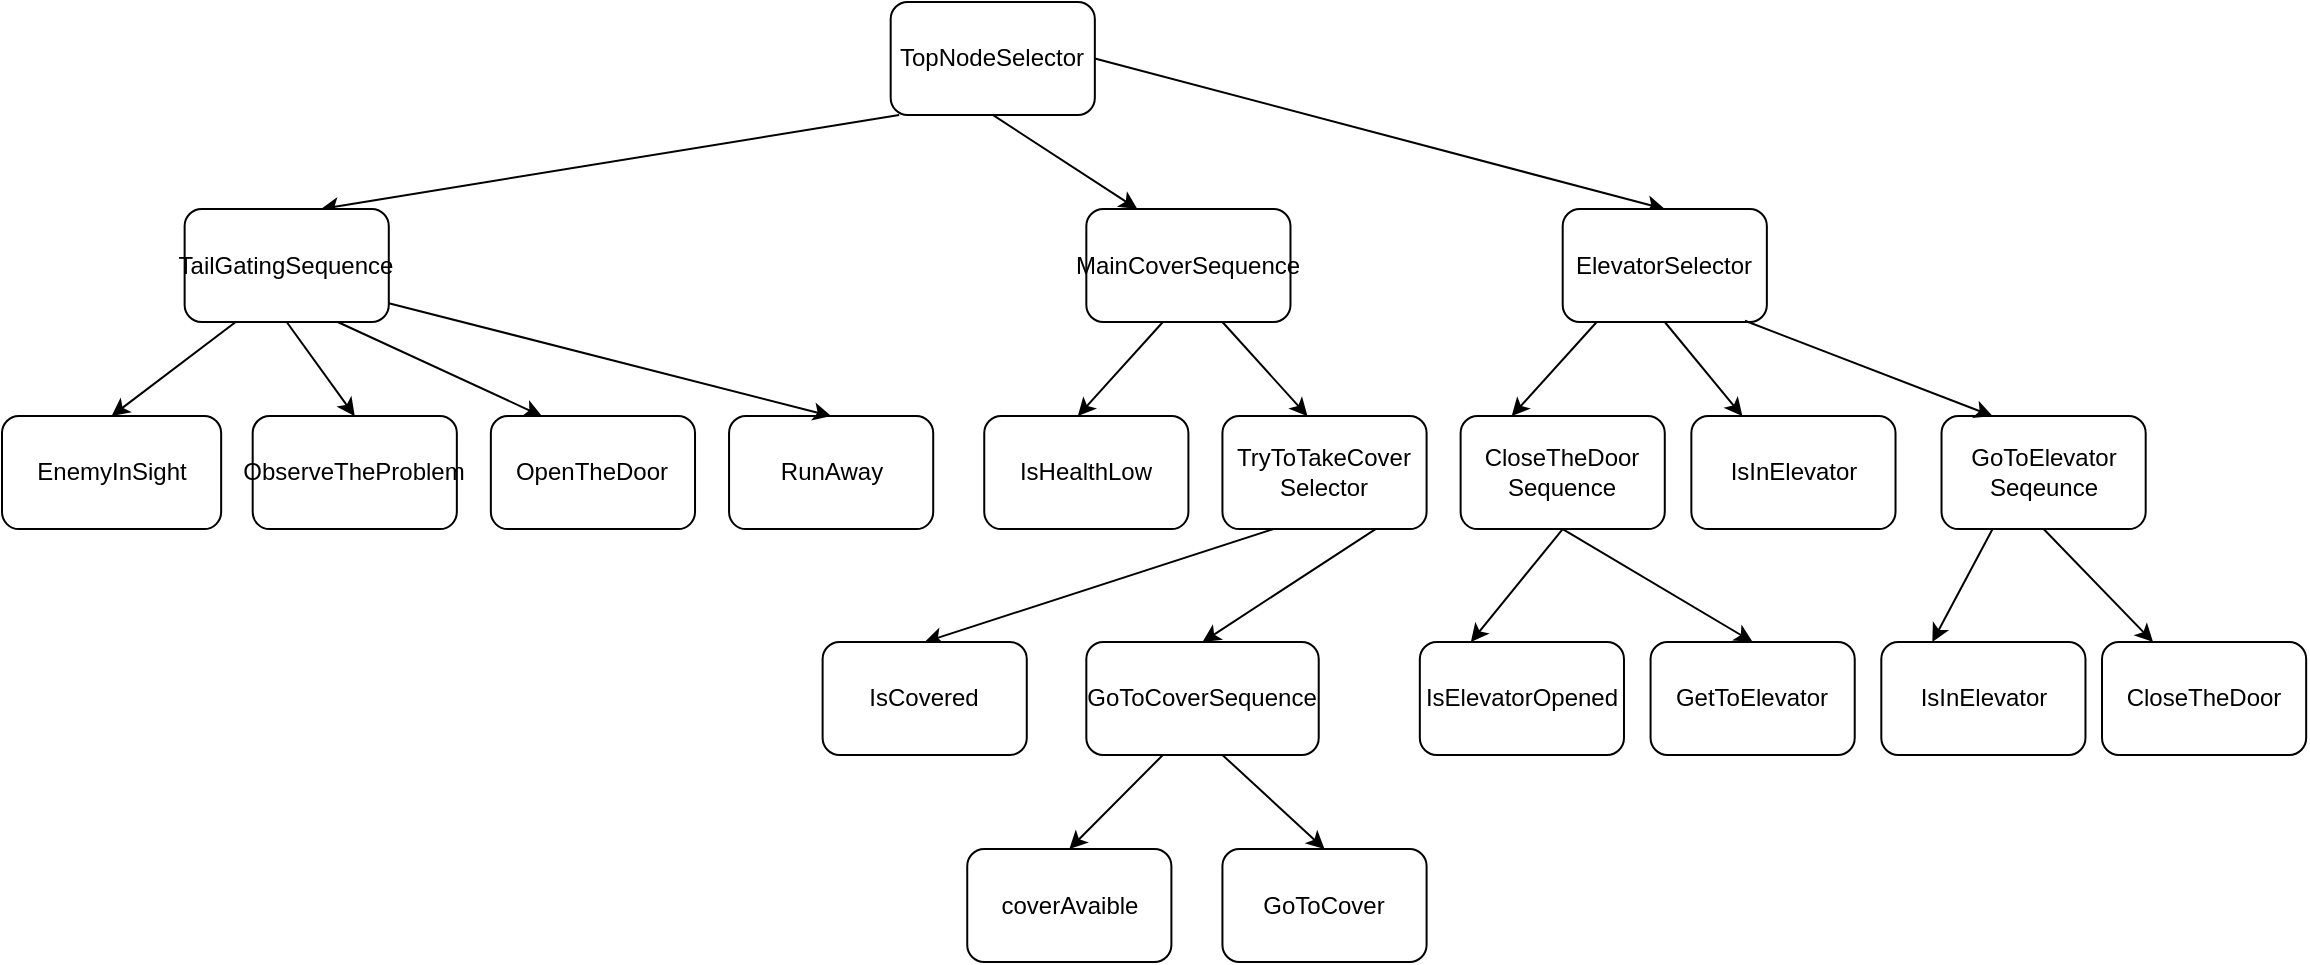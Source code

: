 <mxfile version="17.5.0" type="github"><diagram id="aNkTvLlGlRAXNMfGRCiO" name="Page-1"><mxGraphModel dx="1550" dy="809" grid="1" gridSize="10" guides="1" tooltips="1" connect="1" arrows="1" fold="1" page="1" pageScale="1" pageWidth="1169" pageHeight="827" math="0" shadow="0"><root><mxCell id="0"/><mxCell id="1" parent="0"/><mxCell id="AuxtAn-7Y95hwLQG99zc-4" value="EnemyInSight" style="rounded=1;whiteSpace=wrap;html=1;fontSize=12;spacing=2;container=0;" vertex="1" parent="1"><mxGeometry x="10" y="257.059" width="109.575" height="56.471" as="geometry"/></mxCell><mxCell id="AuxtAn-7Y95hwLQG99zc-35" value="" style="group" vertex="1" connectable="0" parent="1"><mxGeometry x="101.313" y="50" width="980.53" height="480.0" as="geometry"/></mxCell><mxCell id="AuxtAn-7Y95hwLQG99zc-18" value="IsInElevator" style="rounded=1;whiteSpace=wrap;html=1;fontSize=12;spacing=2;container=0;" vertex="1" parent="AuxtAn-7Y95hwLQG99zc-35"><mxGeometry x="753.365" y="207.059" width="102.079" height="56.471" as="geometry"/></mxCell><mxCell id="AuxtAn-7Y95hwLQG99zc-19" value="" style="endArrow=classic;html=1;rounded=0;entryX=0.25;entryY=0;entryDx=0;entryDy=0;fontSize=12;spacing=2;exitX=0.5;exitY=1;exitDx=0;exitDy=0;" edge="1" parent="AuxtAn-7Y95hwLQG99zc-35" target="AuxtAn-7Y95hwLQG99zc-18" source="AuxtAn-7Y95hwLQG99zc-13"><mxGeometry width="50" height="50" relative="1" as="geometry"><mxPoint x="821.418" y="160" as="sourcePoint"/><mxPoint x="854.635" y="157.059" as="targetPoint"/></mxGeometry></mxCell><mxCell id="K40myK_4YShfCYtrGLyM-1" value="TopNodeSelector" style="rounded=1;whiteSpace=wrap;html=1;fontSize=12;spacing=2;container=0;" parent="AuxtAn-7Y95hwLQG99zc-35" vertex="1"><mxGeometry x="353.025" width="102.079" height="56.471" as="geometry"/></mxCell><mxCell id="K40myK_4YShfCYtrGLyM-2" value="" style="endArrow=classic;html=1;rounded=0;entryX=0.5;entryY=0;entryDx=0;entryDy=0;fontSize=12;spacing=2;" parent="AuxtAn-7Y95hwLQG99zc-35" edge="1"><mxGeometry width="50" height="50" relative="1" as="geometry"><mxPoint x="357.278" y="56.471" as="sourcePoint"/><mxPoint x="68.053" y="103.529" as="targetPoint"/></mxGeometry></mxCell><mxCell id="K40myK_4YShfCYtrGLyM-9" value="" style="endArrow=classic;html=1;rounded=0;entryX=0.25;entryY=0;entryDx=0;entryDy=0;exitX=0.5;exitY=1;exitDx=0;exitDy=0;fontSize=12;spacing=2;" parent="AuxtAn-7Y95hwLQG99zc-35" edge="1" target="K40myK_4YShfCYtrGLyM-34" source="K40myK_4YShfCYtrGLyM-1"><mxGeometry width="50" height="50" relative="1" as="geometry"><mxPoint x="527.411" y="56.471" as="sourcePoint"/><mxPoint x="455.104" y="103.529" as="targetPoint"/></mxGeometry></mxCell><mxCell id="K40myK_4YShfCYtrGLyM-10" value="" style="endArrow=classic;html=1;rounded=0;fontSize=12;spacing=2;" parent="AuxtAn-7Y95hwLQG99zc-35" edge="1"><mxGeometry width="50" height="50" relative="1" as="geometry"><mxPoint x="489.131" y="160" as="sourcePoint"/><mxPoint x="446.598" y="207.059" as="targetPoint"/></mxGeometry></mxCell><mxCell id="K40myK_4YShfCYtrGLyM-11" value="IsHealthLow" style="rounded=1;whiteSpace=wrap;html=1;fontSize=12;spacing=2;container=0;" parent="AuxtAn-7Y95hwLQG99zc-35" vertex="1"><mxGeometry x="399.811" y="207.059" width="102.079" height="56.471" as="geometry"/></mxCell><mxCell id="K40myK_4YShfCYtrGLyM-12" value="" style="endArrow=classic;html=1;rounded=0;fontSize=12;spacing=2;" parent="AuxtAn-7Y95hwLQG99zc-35" edge="1"><mxGeometry width="50" height="50" relative="1" as="geometry"><mxPoint x="518.904" y="160" as="sourcePoint"/><mxPoint x="561.437" y="207.059" as="targetPoint"/></mxGeometry></mxCell><mxCell id="K40myK_4YShfCYtrGLyM-13" value="TryToTakeCover&lt;br style=&quot;font-size: 12px;&quot;&gt;Selector" style="rounded=1;whiteSpace=wrap;html=1;fontSize=12;spacing=2;container=0;" parent="AuxtAn-7Y95hwLQG99zc-35" vertex="1"><mxGeometry x="518.904" y="207.059" width="102.079" height="56.471" as="geometry"/></mxCell><mxCell id="K40myK_4YShfCYtrGLyM-14" value="" style="endArrow=classic;html=1;rounded=0;entryX=0.5;entryY=0;entryDx=0;entryDy=0;exitX=0.25;exitY=1;exitDx=0;exitDy=0;fontSize=12;spacing=2;" parent="AuxtAn-7Y95hwLQG99zc-35" source="K40myK_4YShfCYtrGLyM-13" target="K40myK_4YShfCYtrGLyM-15" edge="1"><mxGeometry width="50" height="50" relative="1" as="geometry"><mxPoint x="544.424" y="263.529" as="sourcePoint"/><mxPoint x="501.891" y="310.588" as="targetPoint"/></mxGeometry></mxCell><mxCell id="K40myK_4YShfCYtrGLyM-15" value="IsCovered" style="rounded=1;whiteSpace=wrap;html=1;fontSize=12;spacing=2;container=0;" parent="AuxtAn-7Y95hwLQG99zc-35" vertex="1"><mxGeometry x="318.998" y="320" width="102.079" height="56.471" as="geometry"/></mxCell><mxCell id="K40myK_4YShfCYtrGLyM-16" value="GoToCoverSequence" style="rounded=1;whiteSpace=wrap;html=1;fontSize=12;spacing=2;container=0;" parent="AuxtAn-7Y95hwLQG99zc-35" vertex="1"><mxGeometry x="450.851" y="320" width="116.198" height="56.47" as="geometry"/></mxCell><mxCell id="K40myK_4YShfCYtrGLyM-17" value="" style="endArrow=classic;html=1;rounded=0;entryX=0.5;entryY=0;entryDx=0;entryDy=0;exitX=0.75;exitY=1;exitDx=0;exitDy=0;fontSize=12;spacing=2;" parent="AuxtAn-7Y95hwLQG99zc-35" source="K40myK_4YShfCYtrGLyM-13" target="K40myK_4YShfCYtrGLyM-16" edge="1"><mxGeometry width="50" height="50" relative="1" as="geometry"><mxPoint x="552.931" y="272.941" as="sourcePoint"/><mxPoint x="510.397" y="320" as="targetPoint"/></mxGeometry></mxCell><mxCell id="K40myK_4YShfCYtrGLyM-18" value="" style="endArrow=classic;html=1;rounded=0;entryX=0.5;entryY=0;entryDx=0;entryDy=0;exitX=0.25;exitY=1;exitDx=0;exitDy=0;fontSize=12;spacing=2;" parent="AuxtAn-7Y95hwLQG99zc-35" edge="1"><mxGeometry width="50" height="50" relative="1" as="geometry"><mxPoint x="489.131" y="376.471" as="sourcePoint"/><mxPoint x="442.344" y="423.529" as="targetPoint"/></mxGeometry></mxCell><mxCell id="K40myK_4YShfCYtrGLyM-19" value="coverAvaible" style="rounded=1;whiteSpace=wrap;html=1;fontSize=12;spacing=2;container=0;" parent="AuxtAn-7Y95hwLQG99zc-35" vertex="1"><mxGeometry x="391.305" y="423.529" width="102.079" height="56.471" as="geometry"/></mxCell><mxCell id="K40myK_4YShfCYtrGLyM-20" value="GoToCover" style="rounded=1;whiteSpace=wrap;html=1;fontSize=12;spacing=2;container=0;" parent="AuxtAn-7Y95hwLQG99zc-35" vertex="1"><mxGeometry x="518.904" y="423.529" width="102.079" height="56.471" as="geometry"/></mxCell><mxCell id="K40myK_4YShfCYtrGLyM-21" value="" style="endArrow=classic;html=1;rounded=0;entryX=0.5;entryY=0;entryDx=0;entryDy=0;exitX=0.25;exitY=1;exitDx=0;exitDy=0;fontSize=12;spacing=2;" parent="AuxtAn-7Y95hwLQG99zc-35" target="K40myK_4YShfCYtrGLyM-20" edge="1"><mxGeometry width="50" height="50" relative="1" as="geometry"><mxPoint x="518.904" y="376.471" as="sourcePoint"/><mxPoint x="472.118" y="423.529" as="targetPoint"/></mxGeometry></mxCell><mxCell id="K40myK_4YShfCYtrGLyM-34" value="MainCoverSequence" style="rounded=1;whiteSpace=wrap;html=1;fontSize=12;spacing=2;container=0;" parent="AuxtAn-7Y95hwLQG99zc-35" vertex="1"><mxGeometry x="450.851" y="103.529" width="102.079" height="56.471" as="geometry"/></mxCell><mxCell id="AuxtAn-7Y95hwLQG99zc-2" value="TailGatingSequence" style="rounded=1;whiteSpace=wrap;html=1;fontSize=12;spacing=2;container=0;" vertex="1" parent="AuxtAn-7Y95hwLQG99zc-35"><mxGeometry y="103.529" width="102.079" height="56.471" as="geometry"/></mxCell><mxCell id="AuxtAn-7Y95hwLQG99zc-3" value="" style="endArrow=classic;html=1;rounded=0;exitX=0.25;exitY=1;exitDx=0;exitDy=0;entryX=0.5;entryY=0;entryDx=0;entryDy=0;fontSize=12;spacing=2;" edge="1" parent="AuxtAn-7Y95hwLQG99zc-35" source="AuxtAn-7Y95hwLQG99zc-2" target="AuxtAn-7Y95hwLQG99zc-4"><mxGeometry width="50" height="50" relative="1" as="geometry"><mxPoint x="93.573" y="160" as="sourcePoint"/><mxPoint x="51.04" y="207.059" as="targetPoint"/></mxGeometry></mxCell><mxCell id="AuxtAn-7Y95hwLQG99zc-5" value="" style="endArrow=classic;html=1;rounded=0;exitX=0.5;exitY=1;exitDx=0;exitDy=0;entryX=0.5;entryY=0;entryDx=0;entryDy=0;fontSize=12;spacing=2;" edge="1" parent="AuxtAn-7Y95hwLQG99zc-35" source="AuxtAn-7Y95hwLQG99zc-2" target="AuxtAn-7Y95hwLQG99zc-6"><mxGeometry width="50" height="50" relative="1" as="geometry"><mxPoint x="195.652" y="160" as="sourcePoint"/><mxPoint x="170.132" y="207.059" as="targetPoint"/></mxGeometry></mxCell><mxCell id="AuxtAn-7Y95hwLQG99zc-6" value="ObserveTheProblem" style="rounded=1;whiteSpace=wrap;html=1;fontSize=12;spacing=2;container=0;" vertex="1" parent="AuxtAn-7Y95hwLQG99zc-35"><mxGeometry x="34.026" y="207.059" width="102.079" height="56.471" as="geometry"/></mxCell><mxCell id="AuxtAn-7Y95hwLQG99zc-7" value="" style="endArrow=classic;html=1;rounded=0;exitX=0.75;exitY=1;exitDx=0;exitDy=0;entryX=0.25;entryY=0;entryDx=0;entryDy=0;fontSize=12;spacing=2;" edge="1" parent="AuxtAn-7Y95hwLQG99zc-35" source="AuxtAn-7Y95hwLQG99zc-2" target="AuxtAn-7Y95hwLQG99zc-8"><mxGeometry width="50" height="50" relative="1" as="geometry"><mxPoint x="246.692" y="160" as="sourcePoint"/><mxPoint x="170.132" y="207.059" as="targetPoint"/></mxGeometry></mxCell><mxCell id="AuxtAn-7Y95hwLQG99zc-8" value="OpenTheDoor" style="rounded=1;whiteSpace=wrap;html=1;fontSize=12;spacing=2;container=0;" vertex="1" parent="AuxtAn-7Y95hwLQG99zc-35"><mxGeometry x="153.119" y="207.059" width="102.079" height="56.471" as="geometry"/></mxCell><mxCell id="AuxtAn-7Y95hwLQG99zc-10" value="RunAway" style="rounded=1;whiteSpace=wrap;html=1;fontSize=12;spacing=2;container=0;" vertex="1" parent="AuxtAn-7Y95hwLQG99zc-35"><mxGeometry x="272.212" y="207.059" width="102.079" height="56.471" as="geometry"/></mxCell><mxCell id="AuxtAn-7Y95hwLQG99zc-11" value="" style="endArrow=classic;html=1;rounded=0;exitX=0.75;exitY=1;exitDx=0;exitDy=0;entryX=0.5;entryY=0;entryDx=0;entryDy=0;fontSize=12;spacing=2;" edge="1" parent="AuxtAn-7Y95hwLQG99zc-35" target="AuxtAn-7Y95hwLQG99zc-10"><mxGeometry width="50" height="50" relative="1" as="geometry"><mxPoint x="102.079" y="150.588" as="sourcePoint"/><mxPoint x="204.159" y="197.647" as="targetPoint"/></mxGeometry></mxCell><mxCell id="AuxtAn-7Y95hwLQG99zc-12" value="" style="endArrow=classic;html=1;rounded=0;exitX=0.5;exitY=1;exitDx=0;exitDy=0;entryX=0.5;entryY=0;entryDx=0;entryDy=0;fontSize=12;spacing=2;" edge="1" parent="AuxtAn-7Y95hwLQG99zc-35" target="AuxtAn-7Y95hwLQG99zc-13"><mxGeometry width="50" height="50" relative="1" as="geometry"><mxPoint x="455.104" y="28.235" as="sourcePoint"/><mxPoint x="740.076" y="103.529" as="targetPoint"/></mxGeometry></mxCell><mxCell id="AuxtAn-7Y95hwLQG99zc-13" value="ElevatorSelector" style="rounded=1;whiteSpace=wrap;html=1;fontSize=12;spacing=2;container=0;" vertex="1" parent="AuxtAn-7Y95hwLQG99zc-35"><mxGeometry x="689.036" y="103.529" width="102.079" height="56.471" as="geometry"/></mxCell><mxCell id="AuxtAn-7Y95hwLQG99zc-14" value="CloseTheDoor&lt;br&gt;Sequence" style="rounded=1;whiteSpace=wrap;html=1;fontSize=12;spacing=2;container=0;" vertex="1" parent="AuxtAn-7Y95hwLQG99zc-35"><mxGeometry x="637.997" y="207.059" width="102.079" height="56.471" as="geometry"/></mxCell><mxCell id="AuxtAn-7Y95hwLQG99zc-15" value="" style="endArrow=classic;html=1;rounded=0;entryX=0.25;entryY=0;entryDx=0;entryDy=0;fontSize=12;spacing=2;" edge="1" parent="AuxtAn-7Y95hwLQG99zc-35" target="AuxtAn-7Y95hwLQG99zc-14"><mxGeometry width="50" height="50" relative="1" as="geometry"><mxPoint x="706.05" y="160" as="sourcePoint"/><mxPoint x="748.583" y="207.059" as="targetPoint"/></mxGeometry></mxCell><mxCell id="AuxtAn-7Y95hwLQG99zc-20" value="GoToElevator&lt;br&gt;Seqeunce" style="rounded=1;whiteSpace=wrap;html=1;fontSize=12;spacing=2;container=0;" vertex="1" parent="AuxtAn-7Y95hwLQG99zc-35"><mxGeometry x="878.45" y="207.059" width="102.079" height="56.471" as="geometry"/></mxCell><mxCell id="AuxtAn-7Y95hwLQG99zc-21" value="" style="endArrow=classic;html=1;rounded=0;entryX=0.25;entryY=0;entryDx=0;entryDy=0;fontSize=12;spacing=2;exitX=0.893;exitY=0.989;exitDx=0;exitDy=0;exitPerimeter=0;" edge="1" parent="AuxtAn-7Y95hwLQG99zc-35" target="AuxtAn-7Y95hwLQG99zc-20" source="AuxtAn-7Y95hwLQG99zc-13"><mxGeometry width="50" height="50" relative="1" as="geometry"><mxPoint x="865.161" y="160" as="sourcePoint"/><mxPoint x="979.72" y="157.059" as="targetPoint"/></mxGeometry></mxCell><mxCell id="AuxtAn-7Y95hwLQG99zc-22" value="IsElevatorOpened" style="rounded=1;whiteSpace=wrap;html=1;fontSize=12;spacing=2;container=0;" vertex="1" parent="AuxtAn-7Y95hwLQG99zc-35"><mxGeometry x="617.604" y="319.999" width="102.079" height="56.471" as="geometry"/></mxCell><mxCell id="AuxtAn-7Y95hwLQG99zc-23" value="" style="endArrow=classic;html=1;rounded=0;entryX=0.25;entryY=0;entryDx=0;entryDy=0;fontSize=12;spacing=2;exitX=0.5;exitY=1;exitDx=0;exitDy=0;" edge="1" parent="AuxtAn-7Y95hwLQG99zc-35" target="AuxtAn-7Y95hwLQG99zc-22" source="AuxtAn-7Y95hwLQG99zc-14"><mxGeometry width="50" height="50" relative="1" as="geometry"><mxPoint x="604.315" y="272.94" as="sourcePoint"/><mxPoint x="718.874" y="269.999" as="targetPoint"/></mxGeometry></mxCell><mxCell id="AuxtAn-7Y95hwLQG99zc-26" value="GetToElevator" style="rounded=1;whiteSpace=wrap;html=1;fontSize=12;spacing=2;container=0;" vertex="1" parent="AuxtAn-7Y95hwLQG99zc-35"><mxGeometry x="732.973" y="319.999" width="102.079" height="56.471" as="geometry"/></mxCell><mxCell id="AuxtAn-7Y95hwLQG99zc-27" value="" style="endArrow=classic;html=1;rounded=0;entryX=0.5;entryY=0;entryDx=0;entryDy=0;fontSize=12;spacing=2;exitX=0.5;exitY=1;exitDx=0;exitDy=0;" edge="1" parent="AuxtAn-7Y95hwLQG99zc-35" target="AuxtAn-7Y95hwLQG99zc-26" source="AuxtAn-7Y95hwLQG99zc-14"><mxGeometry width="50" height="50" relative="1" as="geometry"><mxPoint x="706.788" y="260" as="sourcePoint"/><mxPoint x="834.243" y="269.999" as="targetPoint"/></mxGeometry></mxCell><mxCell id="AuxtAn-7Y95hwLQG99zc-28" value="IsInElevator" style="rounded=1;whiteSpace=wrap;html=1;fontSize=12;spacing=2;container=0;" vertex="1" parent="AuxtAn-7Y95hwLQG99zc-35"><mxGeometry x="848.341" y="319.999" width="102.079" height="56.471" as="geometry"/></mxCell><mxCell id="AuxtAn-7Y95hwLQG99zc-29" value="" style="endArrow=classic;html=1;rounded=0;entryX=0.25;entryY=0;entryDx=0;entryDy=0;fontSize=12;spacing=2;exitX=0.25;exitY=1;exitDx=0;exitDy=0;" edge="1" parent="AuxtAn-7Y95hwLQG99zc-35" target="AuxtAn-7Y95hwLQG99zc-28" source="AuxtAn-7Y95hwLQG99zc-20"><mxGeometry width="50" height="50" relative="1" as="geometry"><mxPoint x="835.052" y="272.94" as="sourcePoint"/><mxPoint x="949.611" y="269.999" as="targetPoint"/></mxGeometry></mxCell><mxCell id="AuxtAn-7Y95hwLQG99zc-36" value="CloseTheDoor" style="rounded=1;whiteSpace=wrap;html=1;fontSize=12;spacing=2;container=0;" vertex="1" parent="1"><mxGeometry x="1060.004" y="369.999" width="102.079" height="56.471" as="geometry"/></mxCell><mxCell id="AuxtAn-7Y95hwLQG99zc-37" value="" style="endArrow=classic;html=1;rounded=0;entryX=0.25;entryY=0;entryDx=0;entryDy=0;fontSize=12;spacing=2;exitX=0.5;exitY=1;exitDx=0;exitDy=0;" edge="1" parent="1" target="AuxtAn-7Y95hwLQG99zc-36" source="AuxtAn-7Y95hwLQG99zc-20"><mxGeometry width="50" height="50" relative="1" as="geometry"><mxPoint x="1115.633" y="313.529" as="sourcePoint"/><mxPoint x="1059.961" y="269.999" as="targetPoint"/></mxGeometry></mxCell></root></mxGraphModel></diagram></mxfile>